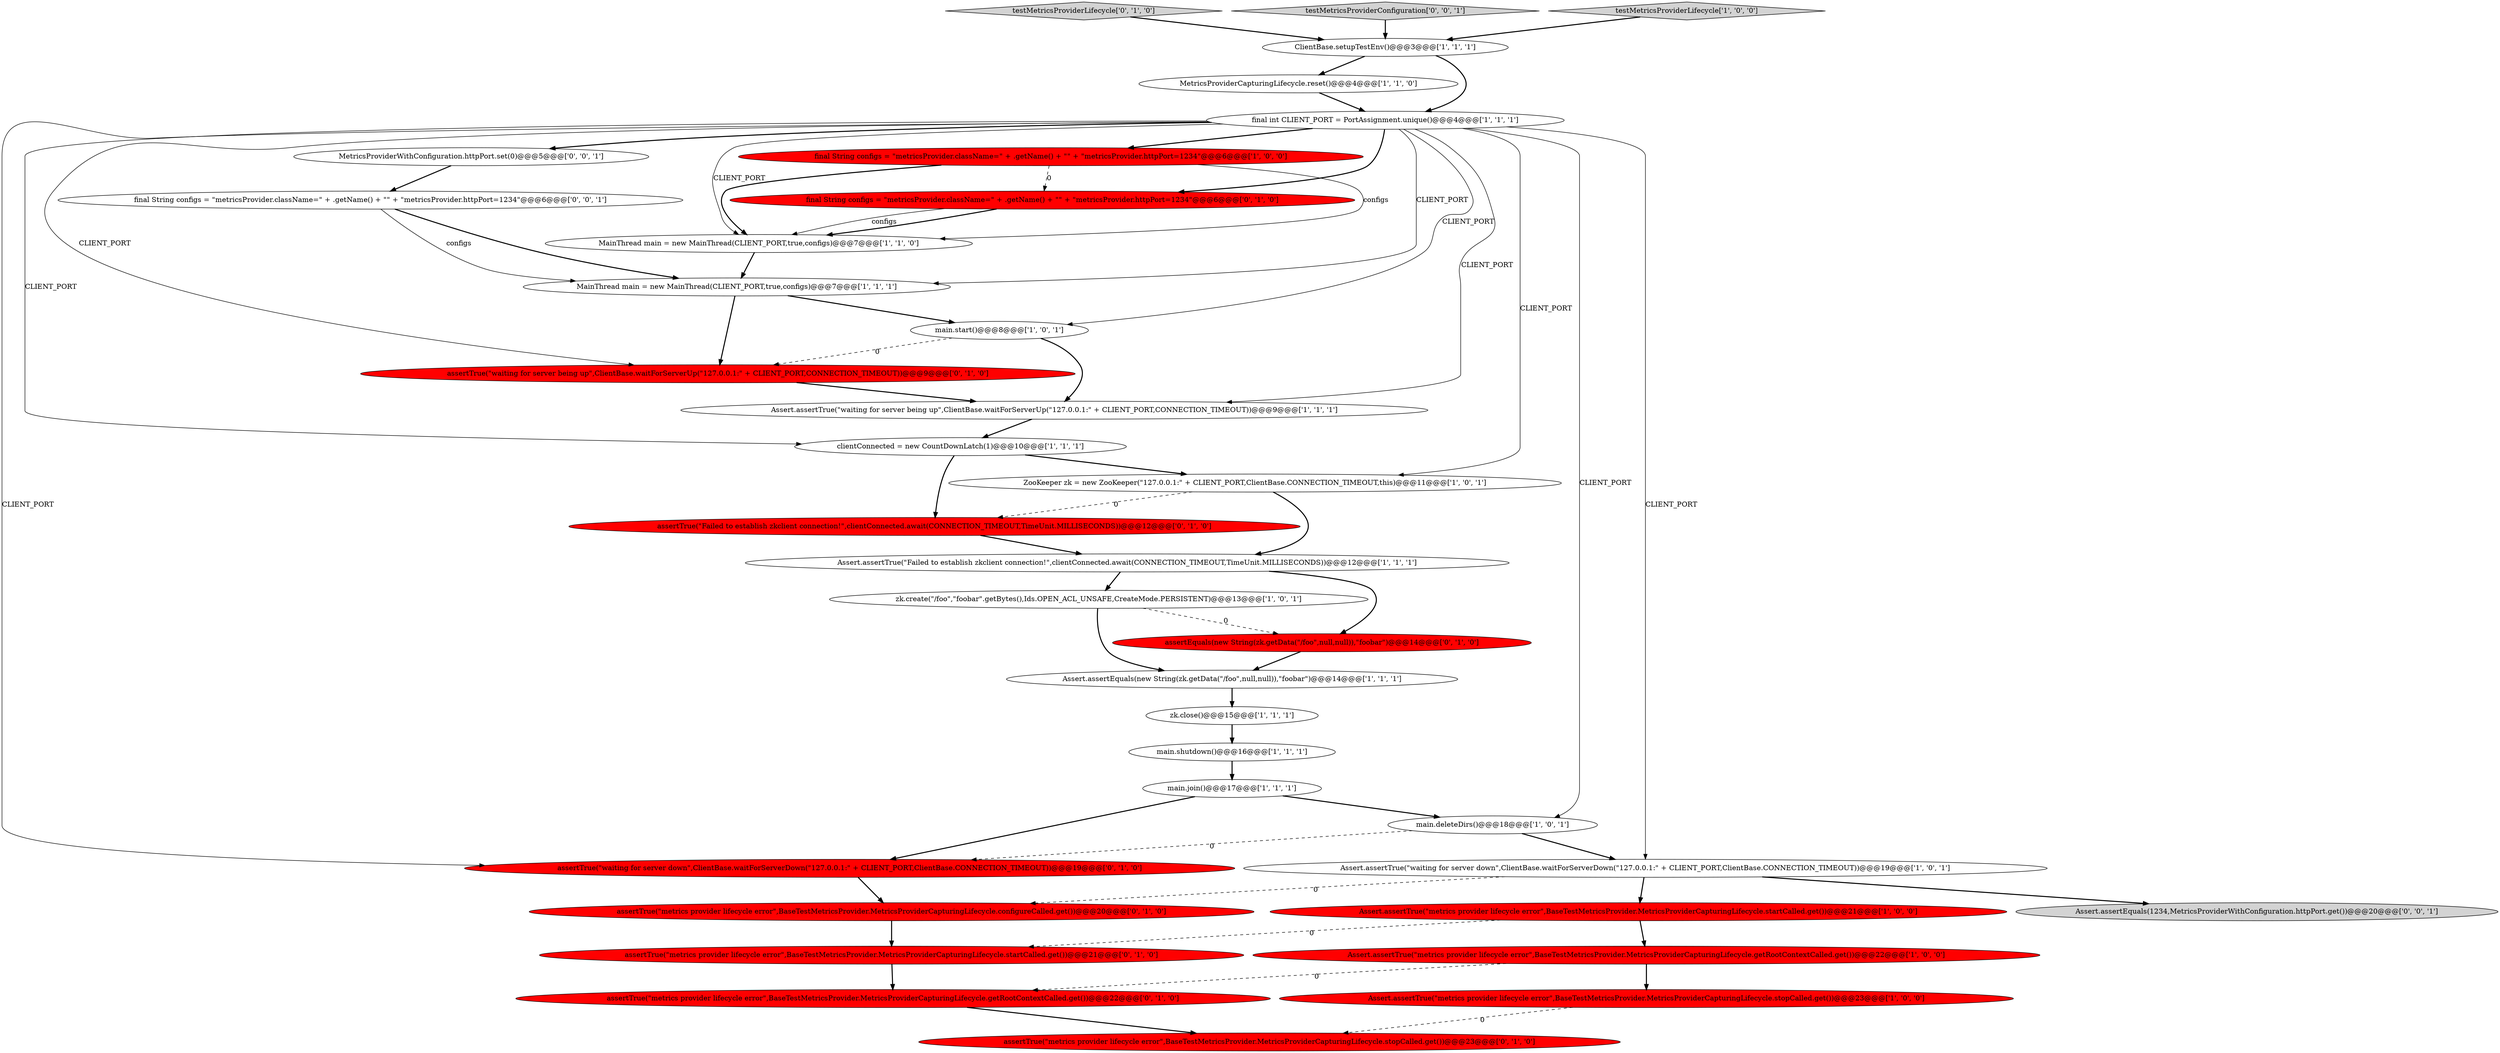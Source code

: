 digraph {
32 [style = filled, label = "final String configs = \"metricsProvider.className=\" + .getName() + \"\" + \"metricsProvider.httpPort=1234\"@@@6@@@['0', '0', '1']", fillcolor = white, shape = ellipse image = "AAA0AAABBB3BBB"];
3 [style = filled, label = "zk.close()@@@15@@@['1', '1', '1']", fillcolor = white, shape = ellipse image = "AAA0AAABBB1BBB"];
11 [style = filled, label = "MainThread main = new MainThread(CLIENT_PORT,true,configs)@@@7@@@['1', '1', '0']", fillcolor = white, shape = ellipse image = "AAA0AAABBB1BBB"];
7 [style = filled, label = "Assert.assertTrue(\"metrics provider lifecycle error\",BaseTestMetricsProvider.MetricsProviderCapturingLifecycle.getRootContextCalled.get())@@@22@@@['1', '0', '0']", fillcolor = red, shape = ellipse image = "AAA1AAABBB1BBB"];
30 [style = filled, label = "assertEquals(new String(zk.getData(\"/foo\",null,null)),\"foobar\")@@@14@@@['0', '1', '0']", fillcolor = red, shape = ellipse image = "AAA1AAABBB2BBB"];
9 [style = filled, label = "zk.create(\"/foo\",\"foobar\".getBytes(),Ids.OPEN_ACL_UNSAFE,CreateMode.PERSISTENT)@@@13@@@['1', '0', '1']", fillcolor = white, shape = ellipse image = "AAA0AAABBB1BBB"];
18 [style = filled, label = "MetricsProviderCapturingLifecycle.reset()@@@4@@@['1', '1', '0']", fillcolor = white, shape = ellipse image = "AAA0AAABBB1BBB"];
14 [style = filled, label = "Assert.assertTrue(\"Failed to establish zkclient connection!\",clientConnected.await(CONNECTION_TIMEOUT,TimeUnit.MILLISECONDS))@@@12@@@['1', '1', '1']", fillcolor = white, shape = ellipse image = "AAA0AAABBB1BBB"];
24 [style = filled, label = "assertTrue(\"metrics provider lifecycle error\",BaseTestMetricsProvider.MetricsProviderCapturingLifecycle.configureCalled.get())@@@20@@@['0', '1', '0']", fillcolor = red, shape = ellipse image = "AAA1AAABBB2BBB"];
1 [style = filled, label = "main.shutdown()@@@16@@@['1', '1', '1']", fillcolor = white, shape = ellipse image = "AAA0AAABBB1BBB"];
27 [style = filled, label = "assertTrue(\"metrics provider lifecycle error\",BaseTestMetricsProvider.MetricsProviderCapturingLifecycle.startCalled.get())@@@21@@@['0', '1', '0']", fillcolor = red, shape = ellipse image = "AAA1AAABBB2BBB"];
25 [style = filled, label = "assertTrue(\"waiting for server down\",ClientBase.waitForServerDown(\"127.0.0.1:\" + CLIENT_PORT,ClientBase.CONNECTION_TIMEOUT))@@@19@@@['0', '1', '0']", fillcolor = red, shape = ellipse image = "AAA1AAABBB2BBB"];
20 [style = filled, label = "clientConnected = new CountDownLatch(1)@@@10@@@['1', '1', '1']", fillcolor = white, shape = ellipse image = "AAA0AAABBB1BBB"];
21 [style = filled, label = "main.start()@@@8@@@['1', '0', '1']", fillcolor = white, shape = ellipse image = "AAA0AAABBB1BBB"];
28 [style = filled, label = "assertTrue(\"metrics provider lifecycle error\",BaseTestMetricsProvider.MetricsProviderCapturingLifecycle.stopCalled.get())@@@23@@@['0', '1', '0']", fillcolor = red, shape = ellipse image = "AAA1AAABBB2BBB"];
19 [style = filled, label = "Assert.assertTrue(\"waiting for server being up\",ClientBase.waitForServerUp(\"127.0.0.1:\" + CLIENT_PORT,CONNECTION_TIMEOUT))@@@9@@@['1', '1', '1']", fillcolor = white, shape = ellipse image = "AAA0AAABBB1BBB"];
5 [style = filled, label = "Assert.assertTrue(\"waiting for server down\",ClientBase.waitForServerDown(\"127.0.0.1:\" + CLIENT_PORT,ClientBase.CONNECTION_TIMEOUT))@@@19@@@['1', '0', '1']", fillcolor = white, shape = ellipse image = "AAA0AAABBB1BBB"];
12 [style = filled, label = "ClientBase.setupTestEnv()@@@3@@@['1', '1', '1']", fillcolor = white, shape = ellipse image = "AAA0AAABBB1BBB"];
8 [style = filled, label = "ZooKeeper zk = new ZooKeeper(\"127.0.0.1:\" + CLIENT_PORT,ClientBase.CONNECTION_TIMEOUT,this)@@@11@@@['1', '0', '1']", fillcolor = white, shape = ellipse image = "AAA0AAABBB1BBB"];
16 [style = filled, label = "final int CLIENT_PORT = PortAssignment.unique()@@@4@@@['1', '1', '1']", fillcolor = white, shape = ellipse image = "AAA0AAABBB1BBB"];
13 [style = filled, label = "MainThread main = new MainThread(CLIENT_PORT,true,configs)@@@7@@@['1', '1', '1']", fillcolor = white, shape = ellipse image = "AAA0AAABBB1BBB"];
26 [style = filled, label = "testMetricsProviderLifecycle['0', '1', '0']", fillcolor = lightgray, shape = diamond image = "AAA0AAABBB2BBB"];
29 [style = filled, label = "assertTrue(\"waiting for server being up\",ClientBase.waitForServerUp(\"127.0.0.1:\" + CLIENT_PORT,CONNECTION_TIMEOUT))@@@9@@@['0', '1', '0']", fillcolor = red, shape = ellipse image = "AAA1AAABBB2BBB"];
33 [style = filled, label = "MetricsProviderWithConfiguration.httpPort.set(0)@@@5@@@['0', '0', '1']", fillcolor = white, shape = ellipse image = "AAA0AAABBB3BBB"];
4 [style = filled, label = "main.join()@@@17@@@['1', '1', '1']", fillcolor = white, shape = ellipse image = "AAA0AAABBB1BBB"];
35 [style = filled, label = "testMetricsProviderConfiguration['0', '0', '1']", fillcolor = lightgray, shape = diamond image = "AAA0AAABBB3BBB"];
10 [style = filled, label = "Assert.assertTrue(\"metrics provider lifecycle error\",BaseTestMetricsProvider.MetricsProviderCapturingLifecycle.startCalled.get())@@@21@@@['1', '0', '0']", fillcolor = red, shape = ellipse image = "AAA1AAABBB1BBB"];
23 [style = filled, label = "assertTrue(\"Failed to establish zkclient connection!\",clientConnected.await(CONNECTION_TIMEOUT,TimeUnit.MILLISECONDS))@@@12@@@['0', '1', '0']", fillcolor = red, shape = ellipse image = "AAA1AAABBB2BBB"];
6 [style = filled, label = "final String configs = \"metricsProvider.className=\" + .getName() + \"\" + \"metricsProvider.httpPort=1234\"@@@6@@@['1', '0', '0']", fillcolor = red, shape = ellipse image = "AAA1AAABBB1BBB"];
22 [style = filled, label = "final String configs = \"metricsProvider.className=\" + .getName() + \"\" + \"metricsProvider.httpPort=1234\"@@@6@@@['0', '1', '0']", fillcolor = red, shape = ellipse image = "AAA1AAABBB2BBB"];
31 [style = filled, label = "assertTrue(\"metrics provider lifecycle error\",BaseTestMetricsProvider.MetricsProviderCapturingLifecycle.getRootContextCalled.get())@@@22@@@['0', '1', '0']", fillcolor = red, shape = ellipse image = "AAA1AAABBB2BBB"];
34 [style = filled, label = "Assert.assertEquals(1234,MetricsProviderWithConfiguration.httpPort.get())@@@20@@@['0', '0', '1']", fillcolor = lightgray, shape = ellipse image = "AAA0AAABBB3BBB"];
15 [style = filled, label = "main.deleteDirs()@@@18@@@['1', '0', '1']", fillcolor = white, shape = ellipse image = "AAA0AAABBB1BBB"];
2 [style = filled, label = "Assert.assertTrue(\"metrics provider lifecycle error\",BaseTestMetricsProvider.MetricsProviderCapturingLifecycle.stopCalled.get())@@@23@@@['1', '0', '0']", fillcolor = red, shape = ellipse image = "AAA1AAABBB1BBB"];
0 [style = filled, label = "testMetricsProviderLifecycle['1', '0', '0']", fillcolor = lightgray, shape = diamond image = "AAA0AAABBB1BBB"];
17 [style = filled, label = "Assert.assertEquals(new String(zk.getData(\"/foo\",null,null)),\"foobar\")@@@14@@@['1', '1', '1']", fillcolor = white, shape = ellipse image = "AAA0AAABBB1BBB"];
5->10 [style = bold, label=""];
1->4 [style = bold, label=""];
32->13 [style = solid, label="configs"];
30->17 [style = bold, label=""];
7->31 [style = dashed, label="0"];
14->30 [style = bold, label=""];
21->19 [style = bold, label=""];
3->1 [style = bold, label=""];
4->25 [style = bold, label=""];
16->6 [style = bold, label=""];
19->20 [style = bold, label=""];
0->12 [style = bold, label=""];
16->5 [style = solid, label="CLIENT_PORT"];
4->15 [style = bold, label=""];
16->19 [style = solid, label="CLIENT_PORT"];
5->24 [style = dashed, label="0"];
8->14 [style = bold, label=""];
27->31 [style = bold, label=""];
22->11 [style = solid, label="configs"];
9->17 [style = bold, label=""];
16->8 [style = solid, label="CLIENT_PORT"];
12->16 [style = bold, label=""];
10->27 [style = dashed, label="0"];
16->22 [style = bold, label=""];
16->13 [style = solid, label="CLIENT_PORT"];
16->15 [style = solid, label="CLIENT_PORT"];
10->7 [style = bold, label=""];
16->11 [style = solid, label="CLIENT_PORT"];
6->22 [style = dashed, label="0"];
15->5 [style = bold, label=""];
5->34 [style = bold, label=""];
23->14 [style = bold, label=""];
25->24 [style = bold, label=""];
13->29 [style = bold, label=""];
20->8 [style = bold, label=""];
26->12 [style = bold, label=""];
15->25 [style = dashed, label="0"];
6->11 [style = solid, label="configs"];
29->19 [style = bold, label=""];
20->23 [style = bold, label=""];
16->25 [style = solid, label="CLIENT_PORT"];
16->33 [style = bold, label=""];
7->2 [style = bold, label=""];
6->11 [style = bold, label=""];
11->13 [style = bold, label=""];
16->20 [style = solid, label="CLIENT_PORT"];
2->28 [style = dashed, label="0"];
12->18 [style = bold, label=""];
17->3 [style = bold, label=""];
16->21 [style = solid, label="CLIENT_PORT"];
33->32 [style = bold, label=""];
14->9 [style = bold, label=""];
31->28 [style = bold, label=""];
9->30 [style = dashed, label="0"];
32->13 [style = bold, label=""];
13->21 [style = bold, label=""];
16->29 [style = solid, label="CLIENT_PORT"];
21->29 [style = dashed, label="0"];
24->27 [style = bold, label=""];
22->11 [style = bold, label=""];
35->12 [style = bold, label=""];
8->23 [style = dashed, label="0"];
18->16 [style = bold, label=""];
}
